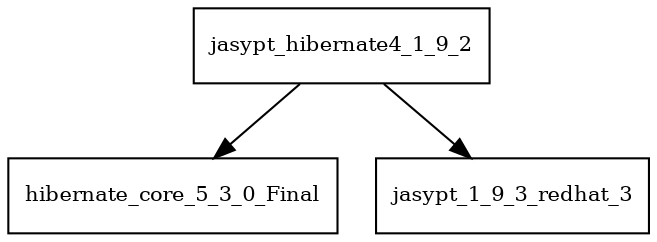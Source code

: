 digraph jasypt_hibernate4_1_9_2_dependencies {
  node [shape = box, fontsize=10.0];
  jasypt_hibernate4_1_9_2 -> hibernate_core_5_3_0_Final;
  jasypt_hibernate4_1_9_2 -> jasypt_1_9_3_redhat_3;
}
